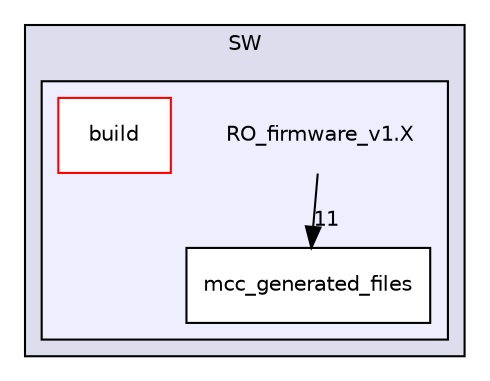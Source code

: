 digraph "C:/Users/EDU_OBOS_5057/Documents/Reflow oven/Design/SW/RO_firmware_v1.X" {
  compound=true
  node [ fontsize="10", fontname="Helvetica"];
  edge [ labelfontsize="10", labelfontname="Helvetica"];
  subgraph clusterdir_b35860c835ebf4efaf371ebd7d0fb965 {
    graph [ bgcolor="#ddddee", pencolor="black", label="SW" fontname="Helvetica", fontsize="10", URL="dir_b35860c835ebf4efaf371ebd7d0fb965.html"]
  subgraph clusterdir_3b9fde39f5c0c05cff50c7bc821c5939 {
    graph [ bgcolor="#eeeeff", pencolor="black", label="" URL="dir_3b9fde39f5c0c05cff50c7bc821c5939.html"];
    dir_3b9fde39f5c0c05cff50c7bc821c5939 [shape=plaintext label="RO_firmware_v1.X"];
  dir_820ffea5da9903b95b8511a712248059 [shape=box label="build" fillcolor="white" style="filled" color="red" URL="dir_820ffea5da9903b95b8511a712248059.html"];
  dir_36150de6f2b4bab4ac56ee3a1d2e4e4b [shape=box label="mcc_generated_files" fillcolor="white" style="filled" URL="dir_36150de6f2b4bab4ac56ee3a1d2e4e4b.html"];
  }
  }
  dir_3b9fde39f5c0c05cff50c7bc821c5939->dir_36150de6f2b4bab4ac56ee3a1d2e4e4b [headlabel="11", labeldistance=1.5 headhref="dir_000006_000013.html"];
}
